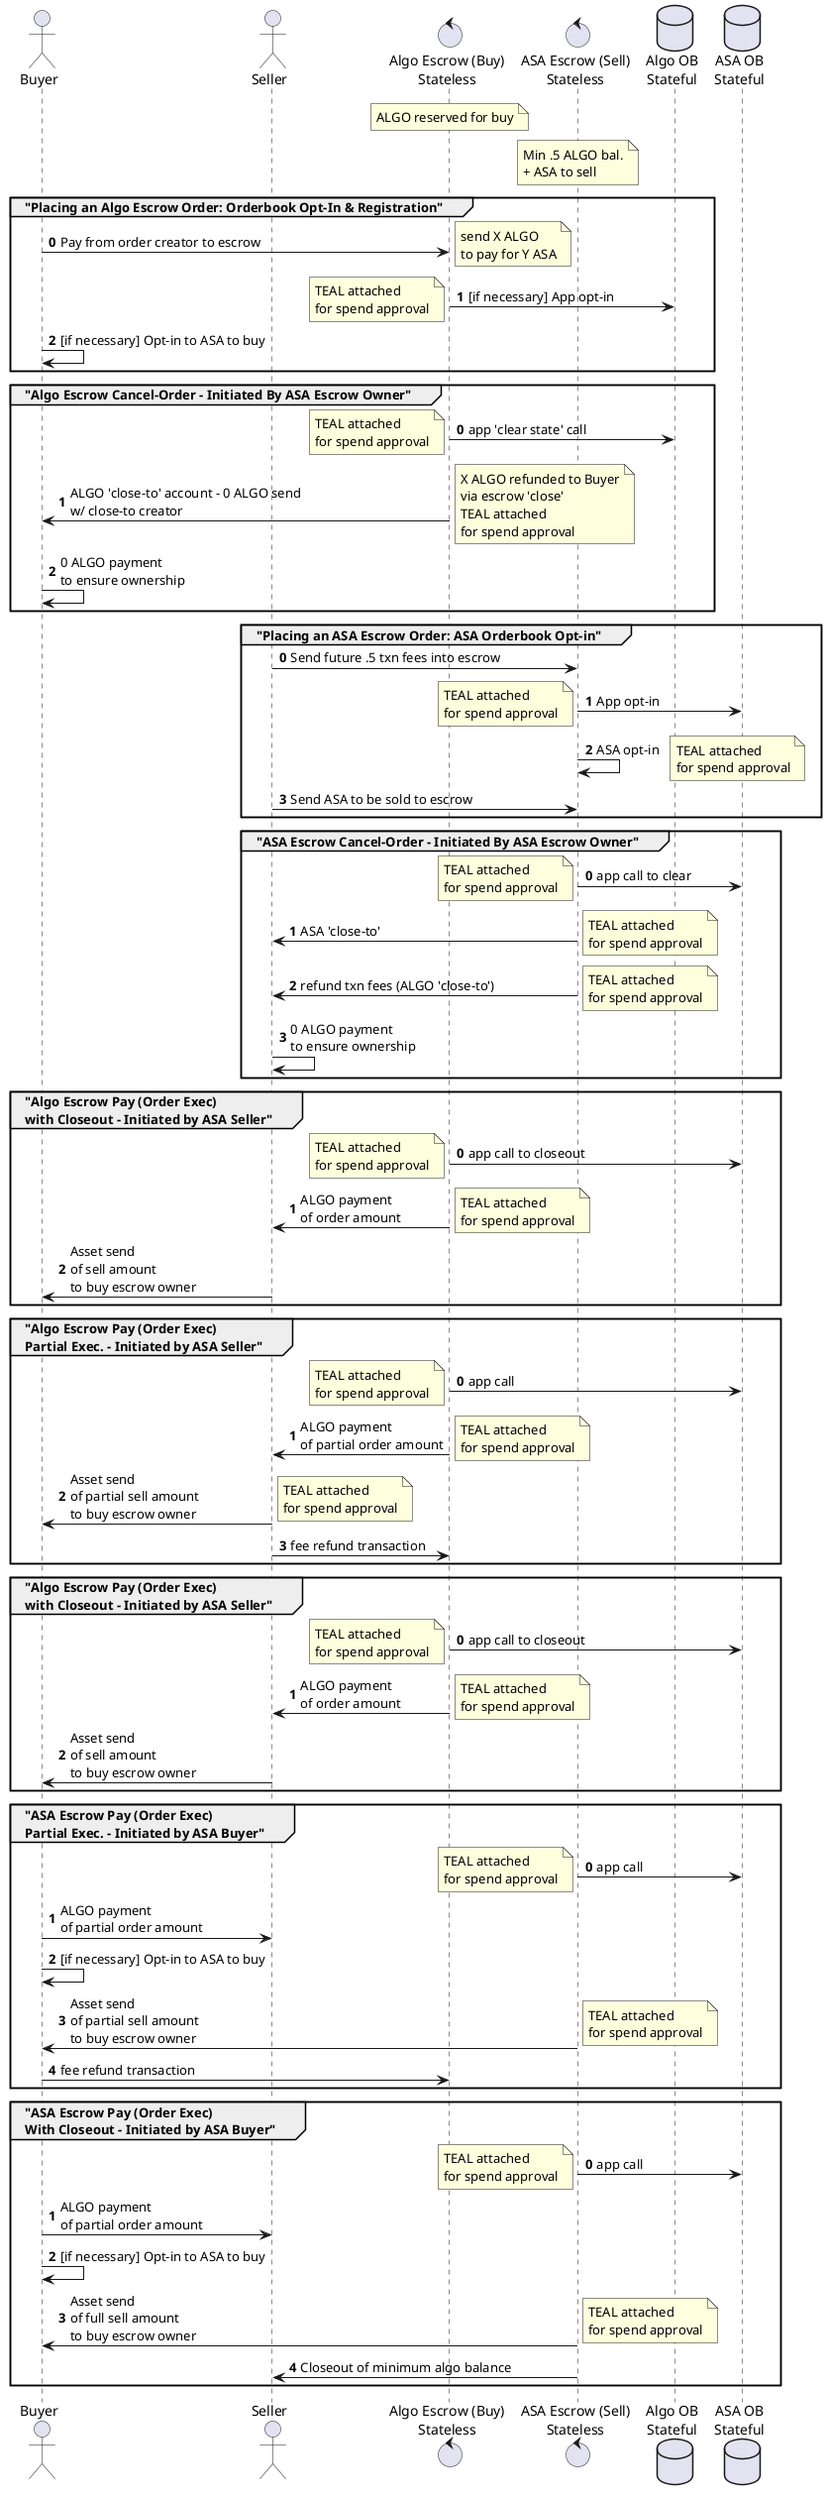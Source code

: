 @startuml
actor Buyer
actor Seller
control "Algo Escrow (Buy)\nStateless" as AlgoEscrow
control "ASA Escrow (Sell)\nStateless" as ASAEscrow
database "Algo OB\nStateful" as AlgoOB
database "ASA OB\nStateful" as ASAOB
note over AlgoEscrow: ALGO reserved for buy
note over ASAEscrow: Min .5 ALGO bal.\n+ ASA to sell

group "Placing an Algo Escrow Order: Orderbook Opt-In & Registration"
autonumber 0
Buyer -> AlgoEscrow: Pay from order creator to escrow
note right: send X ALGO\nto pay for Y ASA
AlgoEscrow -> AlgoOB: [if necessary] App opt-in
note left: TEAL attached\nfor spend approval
Buyer -> Buyer: [if necessary] Opt-in to ASA to buy
end

group "Algo Escrow Cancel-Order - Initiated By ASA Escrow Owner"
autonumber 0
AlgoEscrow -> AlgoOB: app 'clear state' call
note left: TEAL attached\nfor spend approval
AlgoEscrow -> Buyer: ALGO 'close-to' account - 0 ALGO send\nw/ close-to creator
note right: X ALGO refunded to Buyer\nvia escrow 'close'\nTEAL attached\nfor spend approval
Buyer -> Buyer: 0 ALGO payment\nto ensure ownership
end

group "Placing an ASA Escrow Order: ASA Orderbook Opt-in"
autonumber 0
Seller -> ASAEscrow: Send future .5 txn fees into escrow
ASAEscrow -> ASAOB: App opt-in
note left: TEAL attached\nfor spend approval
ASAEscrow -> ASAEscrow: ASA opt-in
note right: TEAL attached\nfor spend approval
Seller -> ASAEscrow: Send ASA to be sold to escrow
end

group "ASA Escrow Cancel-Order - Initiated By ASA Escrow Owner"
autonumber 0
ASAEscrow -> ASAOB: app call to clear
note left: TEAL attached\nfor spend approval
ASAEscrow -> Seller: ASA 'close-to'
note right: TEAL attached\nfor spend approval
ASAEscrow -> Seller: refund txn fees (ALGO 'close-to')
note right: TEAL attached\nfor spend approval
Seller -> Seller: 0 ALGO payment\nto ensure ownership
end

group "Algo Escrow Pay (Order Exec)\nwith Closeout - Initiated by ASA Seller"
autonumber 0
AlgoEscrow -> ASAOB: app call to closeout
note left: TEAL attached\nfor spend approval
AlgoEscrow -> Seller: ALGO payment\nof order amount
note right: TEAL attached\nfor spend approval
Seller -> Buyer: Asset send\nof sell amount\nto buy escrow owner
end

group "Algo Escrow Pay (Order Exec)\nPartial Exec. - Initiated by ASA Seller"
autonumber 0
AlgoEscrow -> ASAOB: app call
note left: TEAL attached\nfor spend approval
AlgoEscrow -> Seller: ALGO payment\nof partial order amount
note right: TEAL attached\nfor spend approval
Seller -> Buyer: Asset send\nof partial sell amount\nto buy escrow owner
note right: TEAL attached\nfor spend approval
Seller -> AlgoEscrow: fee refund transaction
end

group "Algo Escrow Pay (Order Exec)\nwith Closeout - Initiated by ASA Seller"
autonumber 0
AlgoEscrow -> ASAOB: app call to closeout
note left: TEAL attached\nfor spend approval
AlgoEscrow -> Seller: ALGO payment\nof order amount
note right: TEAL attached\nfor spend approval
Seller -> Buyer: Asset send\nof sell amount\nto buy escrow owner
end

group "ASA Escrow Pay (Order Exec)\nPartial Exec. - Initiated by ASA Buyer"
autonumber 0
ASAEscrow -> ASAOB: app call
note left: TEAL attached\nfor spend approval
Buyer -> Seller: ALGO payment\nof partial order amount
Buyer -> Buyer: [if necessary] Opt-in to ASA to buy
ASAEscrow -> Buyer: Asset send\nof partial sell amount\nto buy escrow owner
note right: TEAL attached\nfor spend approval
Buyer -> AlgoEscrow: fee refund transaction
end

group "ASA Escrow Pay (Order Exec)\nWith Closeout - Initiated by ASA Buyer"
autonumber 0
ASAEscrow -> ASAOB: app call
note left: TEAL attached\nfor spend approval
Buyer -> Seller: ALGO payment\nof partial order amount
Buyer -> Buyer: [if necessary] Opt-in to ASA to buy
ASAEscrow -> Buyer: Asset send\nof full sell amount\nto buy escrow owner
note right: TEAL attached\nfor spend approval
ASAEscrow -> Seller: Closeout of minimum algo balance
end
@enduml
